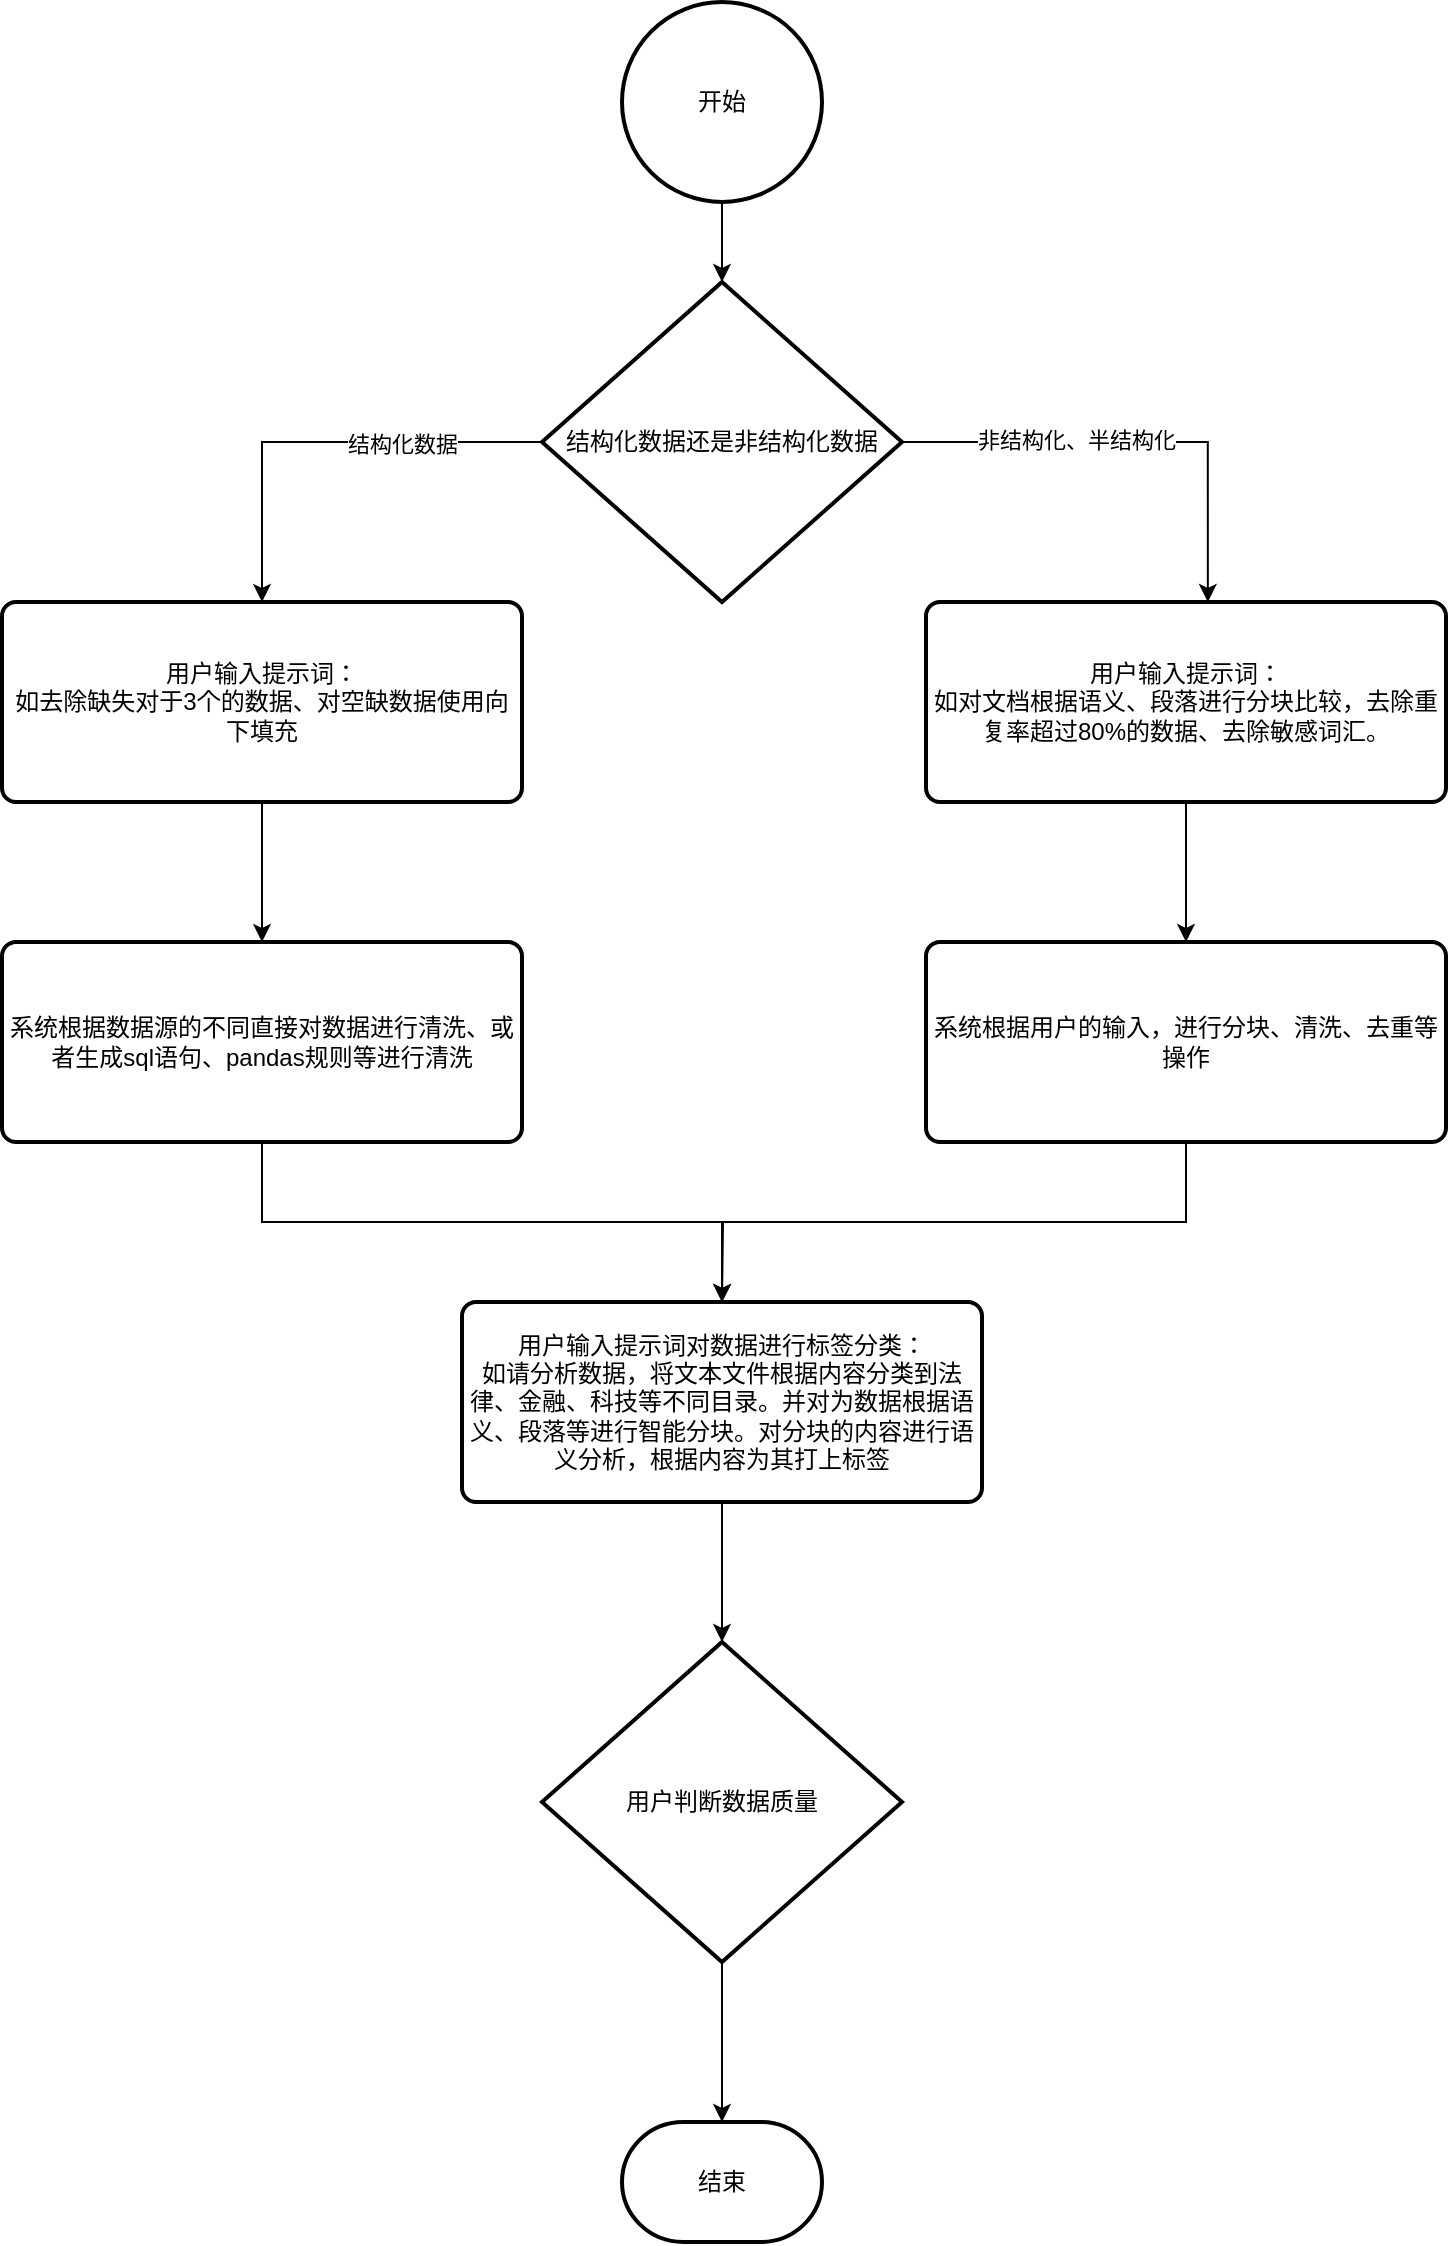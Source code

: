 <mxfile version="28.0.6">
  <diagram name="第 1 页" id="7rGuARo3LyD56dz1bq1E">
    <mxGraphModel dx="1034" dy="604" grid="1" gridSize="10" guides="1" tooltips="1" connect="1" arrows="1" fold="1" page="1" pageScale="1" pageWidth="1169" pageHeight="827" math="0" shadow="0">
      <root>
        <mxCell id="0" />
        <mxCell id="1" parent="0" />
        <mxCell id="oa7dabjQe_ooMTG9WSKU-2" value="开始" style="strokeWidth=2;html=1;shape=mxgraph.flowchart.start_2;whiteSpace=wrap;" parent="1" vertex="1">
          <mxGeometry x="430" y="30" width="100" height="100" as="geometry" />
        </mxCell>
        <mxCell id="oa7dabjQe_ooMTG9WSKU-8" style="edgeStyle=orthogonalEdgeStyle;rounded=0;orthogonalLoop=1;jettySize=auto;html=1;exitX=0;exitY=0.5;exitDx=0;exitDy=0;exitPerimeter=0;entryX=0.5;entryY=0;entryDx=0;entryDy=0;" parent="1" source="oa7dabjQe_ooMTG9WSKU-4" target="oa7dabjQe_ooMTG9WSKU-6" edge="1">
          <mxGeometry relative="1" as="geometry" />
        </mxCell>
        <mxCell id="oa7dabjQe_ooMTG9WSKU-9" value="结构化数据" style="edgeLabel;html=1;align=center;verticalAlign=middle;resizable=0;points=[];" parent="oa7dabjQe_ooMTG9WSKU-8" vertex="1" connectable="0">
          <mxGeometry x="-0.358" y="1" relative="1" as="geometry">
            <mxPoint as="offset" />
          </mxGeometry>
        </mxCell>
        <mxCell id="oa7dabjQe_ooMTG9WSKU-4" value="结构化数据还是非结构化数据" style="strokeWidth=2;html=1;shape=mxgraph.flowchart.decision;whiteSpace=wrap;" parent="1" vertex="1">
          <mxGeometry x="390" y="170" width="180" height="160" as="geometry" />
        </mxCell>
        <mxCell id="oa7dabjQe_ooMTG9WSKU-5" style="edgeStyle=orthogonalEdgeStyle;rounded=0;orthogonalLoop=1;jettySize=auto;html=1;exitX=0.5;exitY=1;exitDx=0;exitDy=0;exitPerimeter=0;entryX=0.5;entryY=0;entryDx=0;entryDy=0;entryPerimeter=0;" parent="1" source="oa7dabjQe_ooMTG9WSKU-2" target="oa7dabjQe_ooMTG9WSKU-4" edge="1">
          <mxGeometry relative="1" as="geometry" />
        </mxCell>
        <mxCell id="jdzAaUArkbH1sCb7SLQb-3" style="edgeStyle=orthogonalEdgeStyle;rounded=0;orthogonalLoop=1;jettySize=auto;html=1;exitX=0.5;exitY=1;exitDx=0;exitDy=0;" edge="1" parent="1" source="oa7dabjQe_ooMTG9WSKU-6" target="jdzAaUArkbH1sCb7SLQb-1">
          <mxGeometry relative="1" as="geometry" />
        </mxCell>
        <mxCell id="oa7dabjQe_ooMTG9WSKU-6" value="用户输入提示词：&lt;br&gt;如去除缺失对于3个的数据、对空缺数据使用向下填充" style="rounded=1;whiteSpace=wrap;html=1;absoluteArcSize=1;arcSize=14;strokeWidth=2;" parent="1" vertex="1">
          <mxGeometry x="120" y="330" width="260" height="100" as="geometry" />
        </mxCell>
        <mxCell id="jdzAaUArkbH1sCb7SLQb-4" style="edgeStyle=orthogonalEdgeStyle;rounded=0;orthogonalLoop=1;jettySize=auto;html=1;exitX=0.5;exitY=1;exitDx=0;exitDy=0;" edge="1" parent="1" source="oa7dabjQe_ooMTG9WSKU-7" target="jdzAaUArkbH1sCb7SLQb-2">
          <mxGeometry relative="1" as="geometry" />
        </mxCell>
        <mxCell id="oa7dabjQe_ooMTG9WSKU-7" value="用户输入提示词：&lt;br&gt;如对文档根据语义、段落进行分块比较，去除重复率超过80%的数据、去除敏感词汇。" style="rounded=1;whiteSpace=wrap;html=1;absoluteArcSize=1;arcSize=14;strokeWidth=2;" parent="1" vertex="1">
          <mxGeometry x="582" y="330" width="260" height="100" as="geometry" />
        </mxCell>
        <mxCell id="oa7dabjQe_ooMTG9WSKU-10" style="edgeStyle=orthogonalEdgeStyle;rounded=0;orthogonalLoop=1;jettySize=auto;html=1;exitX=1;exitY=0.5;exitDx=0;exitDy=0;exitPerimeter=0;entryX=0.542;entryY=0;entryDx=0;entryDy=0;entryPerimeter=0;" parent="1" source="oa7dabjQe_ooMTG9WSKU-4" target="oa7dabjQe_ooMTG9WSKU-7" edge="1">
          <mxGeometry relative="1" as="geometry" />
        </mxCell>
        <mxCell id="oa7dabjQe_ooMTG9WSKU-11" value="非结构化、半结构化" style="edgeLabel;html=1;align=center;verticalAlign=middle;resizable=0;points=[];" parent="oa7dabjQe_ooMTG9WSKU-10" vertex="1" connectable="0">
          <mxGeometry x="-0.258" y="1" relative="1" as="geometry">
            <mxPoint as="offset" />
          </mxGeometry>
        </mxCell>
        <mxCell id="jdzAaUArkbH1sCb7SLQb-6" style="edgeStyle=orthogonalEdgeStyle;rounded=0;orthogonalLoop=1;jettySize=auto;html=1;exitX=0.5;exitY=1;exitDx=0;exitDy=0;entryX=0.5;entryY=0;entryDx=0;entryDy=0;" edge="1" parent="1" source="jdzAaUArkbH1sCb7SLQb-1" target="jdzAaUArkbH1sCb7SLQb-5">
          <mxGeometry relative="1" as="geometry" />
        </mxCell>
        <mxCell id="jdzAaUArkbH1sCb7SLQb-1" value="系统根据数据源的不同直接对数据进行清洗、或者生成sql语句、pandas规则等进行清洗" style="rounded=1;whiteSpace=wrap;html=1;absoluteArcSize=1;arcSize=14;strokeWidth=2;" vertex="1" parent="1">
          <mxGeometry x="120" y="500" width="260" height="100" as="geometry" />
        </mxCell>
        <mxCell id="jdzAaUArkbH1sCb7SLQb-7" style="edgeStyle=orthogonalEdgeStyle;rounded=0;orthogonalLoop=1;jettySize=auto;html=1;exitX=0.5;exitY=1;exitDx=0;exitDy=0;" edge="1" parent="1" source="jdzAaUArkbH1sCb7SLQb-2">
          <mxGeometry relative="1" as="geometry">
            <mxPoint x="480" y="680" as="targetPoint" />
          </mxGeometry>
        </mxCell>
        <mxCell id="jdzAaUArkbH1sCb7SLQb-2" value="系统根据用户的输入，进行分块、清洗、去重等操作" style="rounded=1;whiteSpace=wrap;html=1;absoluteArcSize=1;arcSize=14;strokeWidth=2;" vertex="1" parent="1">
          <mxGeometry x="582" y="500" width="260" height="100" as="geometry" />
        </mxCell>
        <mxCell id="jdzAaUArkbH1sCb7SLQb-5" value="用户输入提示词对数据进行标签分类：&lt;div&gt;如请分析数据，将文本文件根据内容分类到法律、金融、科技等不同目录。并对为数据根据语义、段落等进行智能分块。对分块的内容进行语义分析，根据内容为其打上标签&lt;/div&gt;" style="rounded=1;whiteSpace=wrap;html=1;absoluteArcSize=1;arcSize=14;strokeWidth=2;" vertex="1" parent="1">
          <mxGeometry x="350" y="680" width="260" height="100" as="geometry" />
        </mxCell>
        <mxCell id="jdzAaUArkbH1sCb7SLQb-8" value="用户判断数据质量" style="strokeWidth=2;html=1;shape=mxgraph.flowchart.decision;whiteSpace=wrap;" vertex="1" parent="1">
          <mxGeometry x="390" y="850" width="180" height="160" as="geometry" />
        </mxCell>
        <mxCell id="jdzAaUArkbH1sCb7SLQb-9" style="edgeStyle=orthogonalEdgeStyle;rounded=0;orthogonalLoop=1;jettySize=auto;html=1;exitX=0.5;exitY=1;exitDx=0;exitDy=0;entryX=0.5;entryY=0;entryDx=0;entryDy=0;entryPerimeter=0;" edge="1" parent="1" source="jdzAaUArkbH1sCb7SLQb-5" target="jdzAaUArkbH1sCb7SLQb-8">
          <mxGeometry relative="1" as="geometry" />
        </mxCell>
        <mxCell id="jdzAaUArkbH1sCb7SLQb-10" value="结束" style="strokeWidth=2;html=1;shape=mxgraph.flowchart.terminator;whiteSpace=wrap;" vertex="1" parent="1">
          <mxGeometry x="430" y="1090" width="100" height="60" as="geometry" />
        </mxCell>
        <mxCell id="jdzAaUArkbH1sCb7SLQb-11" style="edgeStyle=orthogonalEdgeStyle;rounded=0;orthogonalLoop=1;jettySize=auto;html=1;exitX=0.5;exitY=1;exitDx=0;exitDy=0;exitPerimeter=0;entryX=0.5;entryY=0;entryDx=0;entryDy=0;entryPerimeter=0;" edge="1" parent="1" source="jdzAaUArkbH1sCb7SLQb-8" target="jdzAaUArkbH1sCb7SLQb-10">
          <mxGeometry relative="1" as="geometry" />
        </mxCell>
      </root>
    </mxGraphModel>
  </diagram>
</mxfile>
